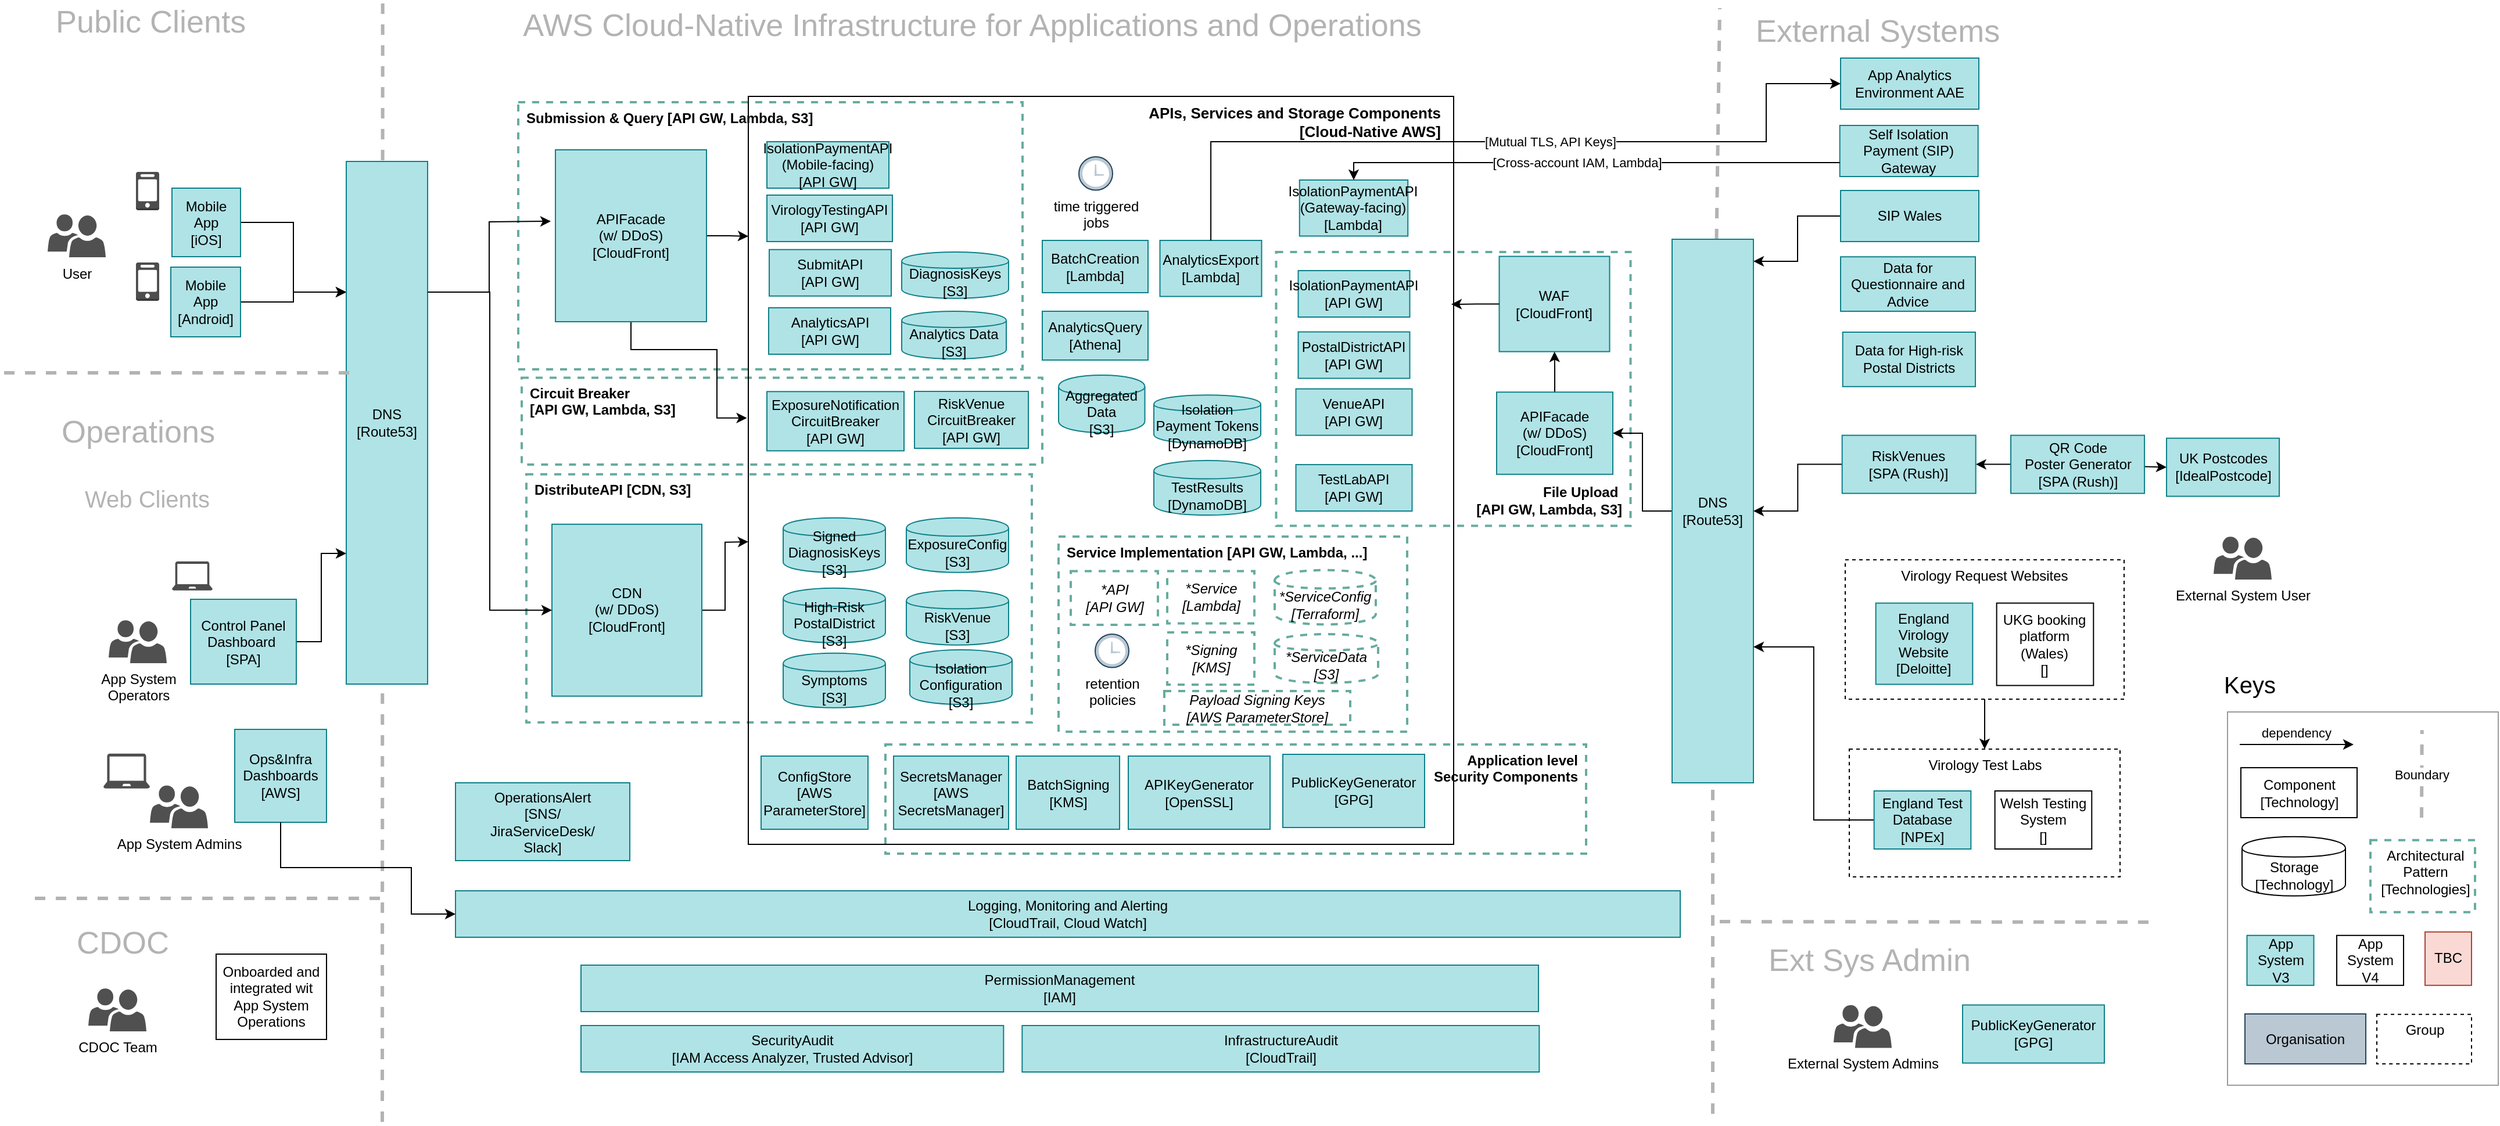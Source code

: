 <mxfile version="14.2.9" type="device"><diagram name="cloud-infra" id="ENdlkrQ4ESV_3y_0gFBF"><mxGraphModel dx="3555" dy="1948" grid="0" gridSize="10" guides="1" tooltips="1" connect="1" arrows="1" fold="1" page="0" pageScale="1" pageWidth="1654" pageHeight="1169" math="0" shadow="0"><root><mxCell id="MVo3yfntmlOVNE5W4VQp-0"/><mxCell id="MVo3yfntmlOVNE5W4VQp-1" parent="MVo3yfntmlOVNE5W4VQp-0"/><mxCell id="Kh9-0N-7bFlfN1xy298b-8" value="Service Implementation [API GW, Lambda, ...]" style="whiteSpace=wrap;html=1;fillColor=none;verticalAlign=top;dashed=1;align=left;strokeWidth=2;spacingLeft=5;fontStyle=1;strokeColor=#67AB9F;" parent="MVo3yfntmlOVNE5W4VQp-1" vertex="1"><mxGeometry x="268" y="141" width="300" height="168" as="geometry"/></mxCell><mxCell id="tMC2uhvTvj6uQLeXqsD0-34" value="File Upload&amp;nbsp;&lt;br&gt;[API GW, Lambda, S3]" style="whiteSpace=wrap;html=1;fillColor=none;verticalAlign=bottom;dashed=1;align=right;strokeWidth=2;spacingLeft=5;fontStyle=1;strokeColor=#67AB9F;spacingRight=5;spacingBottom=5;" parent="MVo3yfntmlOVNE5W4VQp-1" vertex="1"><mxGeometry x="455.25" y="-104" width="305" height="235.75" as="geometry"/></mxCell><mxCell id="tMC2uhvTvj6uQLeXqsD0-36" value="Application level&lt;br&gt;Security Components" style="whiteSpace=wrap;html=1;fillColor=none;verticalAlign=top;dashed=1;align=right;strokeWidth=2;spacingLeft=5;fontStyle=1;strokeColor=#67AB9F;spacingRight=5;" parent="MVo3yfntmlOVNE5W4VQp-1" vertex="1"><mxGeometry x="119" y="320" width="603" height="94" as="geometry"/></mxCell><mxCell id="tMC2uhvTvj6uQLeXqsD0-33" value="Circuit Breaker &lt;br&gt;[API GW, Lambda, S3]" style="whiteSpace=wrap;html=1;fillColor=none;verticalAlign=top;dashed=1;align=left;strokeWidth=2;spacingLeft=5;fontStyle=1;strokeColor=#67AB9F;" parent="MVo3yfntmlOVNE5W4VQp-1" vertex="1"><mxGeometry x="-194" y="4.31" width="448" height="74.69" as="geometry"/></mxCell><mxCell id="tMC2uhvTvj6uQLeXqsD0-32" value="Submission &amp;amp; Query [API GW, Lambda, S3]" style="whiteSpace=wrap;html=1;fillColor=none;verticalAlign=top;dashed=1;align=left;strokeWidth=2;spacingLeft=5;fontStyle=1;strokeColor=#67AB9F;" parent="MVo3yfntmlOVNE5W4VQp-1" vertex="1"><mxGeometry x="-197" y="-233" width="434" height="230" as="geometry"/></mxCell><mxCell id="hmCnU27NQRr-MFfCl9dL-1" value="DistributeAPI [CDN, S3]" style="whiteSpace=wrap;html=1;fillColor=none;verticalAlign=top;dashed=1;align=left;strokeWidth=2;spacingLeft=5;fontStyle=1;strokeColor=#67AB9F;" parent="MVo3yfntmlOVNE5W4VQp-1" vertex="1"><mxGeometry x="-190" y="87.38" width="435" height="213.62" as="geometry"/></mxCell><mxCell id="MVo3yfntmlOVNE5W4VQp-6" value="APIs, Services and Storage Components&lt;br style=&quot;font-size: 13px;&quot;&gt;[Cloud-Native AWS]" style="rounded=0;whiteSpace=wrap;html=1;verticalAlign=top;align=right;fillColor=none;spacingLeft=5;fontSize=13;fontStyle=1;spacingRight=9;" parent="MVo3yfntmlOVNE5W4VQp-1" vertex="1"><mxGeometry x="1" y="-238" width="607" height="644" as="geometry"/></mxCell><mxCell id="MVo3yfntmlOVNE5W4VQp-3" value="" style="endArrow=classic;html=1;fontSize=11;fontColor=#000000;exitX=1;exitY=0.5;exitDx=0;exitDy=0;entryX=0;entryY=0.25;entryDx=0;entryDy=0;edgeStyle=orthogonalEdgeStyle;rounded=0;" parent="MVo3yfntmlOVNE5W4VQp-1" source="MVo3yfntmlOVNE5W4VQp-75" target="MVo3yfntmlOVNE5W4VQp-11" edge="1"><mxGeometry width="50" height="50" relative="1" as="geometry"><mxPoint x="-487.09" y="-26.625" as="sourcePoint"/><mxPoint x="-346" y="-58" as="targetPoint"/></mxGeometry></mxCell><mxCell id="MVo3yfntmlOVNE5W4VQp-4" value="" style="endArrow=classic;html=1;fontSize=11;fontColor=#000000;exitX=1;exitY=0.5;exitDx=0;exitDy=0;entryX=0;entryY=0.25;entryDx=0;entryDy=0;edgeStyle=orthogonalEdgeStyle;rounded=0;" parent="MVo3yfntmlOVNE5W4VQp-1" source="MVo3yfntmlOVNE5W4VQp-7" target="MVo3yfntmlOVNE5W4VQp-11" edge="1"><mxGeometry width="50" height="50" relative="1" as="geometry"><mxPoint x="-158.34" y="307" as="sourcePoint"/><mxPoint x="-108.34" y="257" as="targetPoint"/></mxGeometry></mxCell><mxCell id="MVo3yfntmlOVNE5W4VQp-5" value="" style="endArrow=none;dashed=1;html=1;strokeWidth=3;strokeColor=#B3B3B3;" parent="MVo3yfntmlOVNE5W4VQp-1" edge="1"><mxGeometry width="50" height="50" relative="1" as="geometry"><mxPoint x="-314" y="645" as="sourcePoint"/><mxPoint x="-313.66" y="-319" as="targetPoint"/></mxGeometry></mxCell><mxCell id="MVo3yfntmlOVNE5W4VQp-7" value="&lt;span&gt;Mobile App&lt;/span&gt;&lt;br&gt;[iOS]" style="whiteSpace=wrap;html=1;aspect=fixed;fillColor=#b0e3e6;strokeColor=#0e8088;fontStyle=0" parent="MVo3yfntmlOVNE5W4VQp-1" vertex="1"><mxGeometry x="-495" y="-159" width="59" height="59" as="geometry"/></mxCell><mxCell id="MVo3yfntmlOVNE5W4VQp-8" value="" style="outlineConnect=0;dashed=0;verticalLabelPosition=bottom;verticalAlign=top;align=center;html=1;shape=mxgraph.aws3.mobile_client;fillColor=#4D4D4D;gradientColor=none;strokeColor=none;" parent="MVo3yfntmlOVNE5W4VQp-1" vertex="1"><mxGeometry x="-526" y="-173" width="20" height="33" as="geometry"/></mxCell><mxCell id="tMC2uhvTvj6uQLeXqsD0-15" style="edgeStyle=orthogonalEdgeStyle;rounded=0;orthogonalLoop=1;jettySize=auto;html=1;" parent="MVo3yfntmlOVNE5W4VQp-1" source="MVo3yfntmlOVNE5W4VQp-9" edge="1"><mxGeometry relative="1" as="geometry"><mxPoint x="1" y="145.439" as="targetPoint"/></mxGeometry></mxCell><mxCell id="MVo3yfntmlOVNE5W4VQp-9" value="&lt;span&gt;&lt;span&gt;CDN&lt;/span&gt;&lt;br&gt;&lt;/span&gt;(w/ DDoS)&lt;br&gt;&lt;span&gt;[CloudFront]&lt;br&gt;&lt;/span&gt;" style="whiteSpace=wrap;html=1;fontColor=#000000;strokeColor=#0e8088;fontStyle=0;fillColor=#b0e3e6;" parent="MVo3yfntmlOVNE5W4VQp-1" vertex="1"><mxGeometry x="-168" y="130.38" width="129" height="148" as="geometry"/></mxCell><mxCell id="MVo3yfntmlOVNE5W4VQp-11" value="&lt;span&gt;&lt;span&gt;DNS&lt;/span&gt;&lt;/span&gt;&lt;br&gt;&lt;span&gt;[Route53]&lt;/span&gt;" style="whiteSpace=wrap;html=1;fontColor=#000000;strokeColor=#0e8088;fontStyle=0;fillColor=#b0e3e6;" parent="MVo3yfntmlOVNE5W4VQp-1" vertex="1"><mxGeometry x="-345" y="-182" width="70" height="450" as="geometry"/></mxCell><mxCell id="MVo3yfntmlOVNE5W4VQp-15" value="&lt;span&gt;SecretsManager&lt;/span&gt;&lt;br&gt;[AWS SecretsManager]" style="whiteSpace=wrap;html=1;fontColor=#000000;strokeColor=#0e8088;fontStyle=0;fillColor=#b0e3e6;" parent="MVo3yfntmlOVNE5W4VQp-1" vertex="1"><mxGeometry x="126" y="330" width="99" height="63" as="geometry"/></mxCell><mxCell id="MVo3yfntmlOVNE5W4VQp-16" value="&lt;span&gt;OperationsAlert&lt;/span&gt;&lt;br&gt;[SNS/&lt;br&gt;JiraServiceDesk/&lt;br&gt;Slack]" style="whiteSpace=wrap;html=1;strokeColor=#0e8088;fontColor=#000000;fontStyle=0;fillColor=#b0e3e6;" parent="MVo3yfntmlOVNE5W4VQp-1" vertex="1"><mxGeometry x="-251" y="353" width="150" height="67" as="geometry"/></mxCell><mxCell id="MVo3yfntmlOVNE5W4VQp-18" value="&lt;span&gt;PermissionManagement&lt;/span&gt;&lt;br&gt;[IAM]" style="whiteSpace=wrap;html=1;fillColor=#b0e3e6;strokeColor=#0e8088;fontStyle=0" parent="MVo3yfntmlOVNE5W4VQp-1" vertex="1"><mxGeometry x="-143" y="510" width="824" height="40" as="geometry"/></mxCell><mxCell id="MVo3yfntmlOVNE5W4VQp-19" value="&lt;span&gt;Logging, Monitoring and Alerting&lt;/span&gt; &lt;br&gt;[CloudTrail, Cloud Watch]" style="whiteSpace=wrap;html=1;strokeColor=#0e8088;fillColor=#b0e3e6;fontStyle=0" parent="MVo3yfntmlOVNE5W4VQp-1" vertex="1"><mxGeometry x="-251" y="446" width="1054" height="40" as="geometry"/></mxCell><mxCell id="MVo3yfntmlOVNE5W4VQp-20" value="&lt;span&gt;SecurityAudit&lt;/span&gt;&lt;br&gt;[IAM Access Analyzer, Trusted Advisor]" style="whiteSpace=wrap;html=1;strokeColor=#0e8088;fontStyle=0;fillColor=#b0e3e6;" parent="MVo3yfntmlOVNE5W4VQp-1" vertex="1"><mxGeometry x="-143" y="562" width="363.67" height="40" as="geometry"/></mxCell><mxCell id="MVo3yfntmlOVNE5W4VQp-21" value="&lt;span&gt;InfrastructureAudit&lt;/span&gt;&lt;br&gt;[CloudTrail]" style="whiteSpace=wrap;html=1;strokeColor=#0e8088;fillColor=#b0e3e6;fontStyle=0" parent="MVo3yfntmlOVNE5W4VQp-1" vertex="1"><mxGeometry x="236.67" y="562" width="445" height="40" as="geometry"/></mxCell><mxCell id="MVo3yfntmlOVNE5W4VQp-24" value="" style="endArrow=classic;html=1;fontSize=11;fontColor=#000000;exitX=1;exitY=0.25;exitDx=0;exitDy=0;entryX=0;entryY=0.25;entryDx=0;entryDy=0;rounded=0;edgeStyle=orthogonalEdgeStyle;" parent="MVo3yfntmlOVNE5W4VQp-1" source="MVo3yfntmlOVNE5W4VQp-11" edge="1"><mxGeometry width="50" height="50" relative="1" as="geometry"><mxPoint x="-378.84" y="-73" as="sourcePoint"/><mxPoint x="-169" y="-130.5" as="targetPoint"/></mxGeometry></mxCell><mxCell id="MVo3yfntmlOVNE5W4VQp-25" value="" style="endArrow=classic;html=1;fontSize=11;fontColor=#000000;exitX=1;exitY=0.25;exitDx=0;exitDy=0;entryX=0;entryY=0.5;entryDx=0;entryDy=0;rounded=0;edgeStyle=orthogonalEdgeStyle;" parent="MVo3yfntmlOVNE5W4VQp-1" source="MVo3yfntmlOVNE5W4VQp-11" target="MVo3yfntmlOVNE5W4VQp-9" edge="1"><mxGeometry width="50" height="50" relative="1" as="geometry"><mxPoint x="-247.34" y="-126.5" as="sourcePoint"/><mxPoint x="-212.34" y="-25" as="targetPoint"/></mxGeometry></mxCell><mxCell id="MVo3yfntmlOVNE5W4VQp-44" value="Web Clients" style="text;html=1;strokeColor=none;fillColor=none;align=left;verticalAlign=middle;whiteSpace=wrap;rounded=0;fontSize=20;fontColor=#B3B3B3;" parent="MVo3yfntmlOVNE5W4VQp-1" vertex="1"><mxGeometry x="-572" y="98.13" width="180" height="20" as="geometry"/></mxCell><mxCell id="MVo3yfntmlOVNE5W4VQp-55" value="" style="endArrow=none;dashed=1;html=1;strokeWidth=3;strokeColor=#B3B3B3;" parent="MVo3yfntmlOVNE5W4VQp-1" source="BgJXhwI06i4OPGI81IDf-9" edge="1"><mxGeometry width="50" height="50" relative="1" as="geometry"><mxPoint x="825" y="210" as="sourcePoint"/><mxPoint x="837" y="-314" as="targetPoint"/></mxGeometry></mxCell><mxCell id="MVo3yfntmlOVNE5W4VQp-75" value="&lt;span&gt;Mobile App&lt;/span&gt;&lt;br&gt;[Android]" style="whiteSpace=wrap;html=1;aspect=fixed;fillColor=#b0e3e6;strokeColor=#0e8088;fontStyle=0" parent="MVo3yfntmlOVNE5W4VQp-1" vertex="1"><mxGeometry x="-496" y="-91" width="60" height="60" as="geometry"/></mxCell><mxCell id="MVo3yfntmlOVNE5W4VQp-77" value="AWS Cloud-Native Infrastructure for Applications and Operations&amp;nbsp;" style="text;html=1;strokeColor=none;fillColor=none;align=center;verticalAlign=middle;whiteSpace=wrap;rounded=0;fontSize=27;fontColor=#B3B3B3;" parent="MVo3yfntmlOVNE5W4VQp-1" vertex="1"><mxGeometry x="-244" y="-309" width="883" height="20" as="geometry"/></mxCell><mxCell id="MVo3yfntmlOVNE5W4VQp-78" value="External Systems" style="text;html=1;strokeColor=none;fillColor=none;align=left;verticalAlign=middle;whiteSpace=wrap;rounded=0;fontSize=27;fontColor=#B3B3B3;" parent="MVo3yfntmlOVNE5W4VQp-1" vertex="1"><mxGeometry x="866" y="-304" width="350" height="20" as="geometry"/></mxCell><mxCell id="kikoet3qnLkE-YZudz2Q-0" style="edgeStyle=orthogonalEdgeStyle;rounded=0;orthogonalLoop=1;jettySize=auto;html=1;entryX=0;entryY=0.75;entryDx=0;entryDy=0;" parent="MVo3yfntmlOVNE5W4VQp-1" source="MVo3yfntmlOVNE5W4VQp-79" target="MVo3yfntmlOVNE5W4VQp-11" edge="1"><mxGeometry relative="1" as="geometry"/></mxCell><mxCell id="MVo3yfntmlOVNE5W4VQp-79" value="Control Panel Dashboard&amp;nbsp;&lt;br&gt;[SPA]" style="whiteSpace=wrap;html=1;fontColor=#000000;strokeColor=#0e8088;fillColor=#b0e3e6;fontStyle=0" parent="MVo3yfntmlOVNE5W4VQp-1" vertex="1"><mxGeometry x="-479" y="195" width="91" height="73" as="geometry"/></mxCell><mxCell id="tMC2uhvTvj6uQLeXqsD0-7" style="edgeStyle=orthogonalEdgeStyle;rounded=0;orthogonalLoop=1;jettySize=auto;html=1;entryX=1;entryY=0.5;entryDx=0;entryDy=0;" parent="MVo3yfntmlOVNE5W4VQp-1" source="BgJXhwI06i4OPGI81IDf-9" target="Z00eDHKt7jFzdqVRIVsM-0" edge="1"><mxGeometry relative="1" as="geometry"/></mxCell><mxCell id="BgJXhwI06i4OPGI81IDf-9" value="&lt;span&gt;DNS&lt;/span&gt;&lt;br&gt;[Route53]" style="whiteSpace=wrap;html=1;fontColor=#000000;strokeColor=#0e8088;fontStyle=0;fillColor=#b0e3e6;" parent="MVo3yfntmlOVNE5W4VQp-1" vertex="1"><mxGeometry x="796" y="-115" width="70" height="468" as="geometry"/></mxCell><mxCell id="BgJXhwI06i4OPGI81IDf-10" value="" style="endArrow=none;dashed=1;html=1;strokeWidth=3;strokeColor=#B3B3B3;" parent="MVo3yfntmlOVNE5W4VQp-1" target="BgJXhwI06i4OPGI81IDf-9" edge="1"><mxGeometry width="50" height="50" relative="1" as="geometry"><mxPoint x="831" y="638" as="sourcePoint"/><mxPoint x="825" y="-246.88" as="targetPoint"/></mxGeometry></mxCell><mxCell id="zo6Md4-j8iSAbyj3G2PH-3" value="DiagnosisKeys&lt;br&gt;[S3]" style="shape=cylinder;whiteSpace=wrap;html=1;boundedLbl=1;backgroundOutline=1;strokeColor=#0e8088;fillColor=#b0e3e6;" parent="MVo3yfntmlOVNE5W4VQp-1" vertex="1"><mxGeometry x="133" y="-104" width="92" height="39.88" as="geometry"/></mxCell><mxCell id="zo6Md4-j8iSAbyj3G2PH-5" value="Signed&lt;br&gt;DiagnosisKeys&lt;br&gt;[S3]" style="shape=cylinder;whiteSpace=wrap;html=1;boundedLbl=1;backgroundOutline=1;strokeColor=#0e8088;fillColor=#b0e3e6;" parent="MVo3yfntmlOVNE5W4VQp-1" vertex="1"><mxGeometry x="31" y="124.88" width="88" height="47" as="geometry"/></mxCell><mxCell id="EUmktEVQddVm6W4oNG56-5" value="&lt;span&gt;BatchCreation&lt;/span&gt;&lt;br&gt;[Lambda]" style="whiteSpace=wrap;html=1;fillColor=#b0e3e6;strokeColor=#0e8088;fontStyle=0" parent="MVo3yfntmlOVNE5W4VQp-1" vertex="1"><mxGeometry x="254" y="-114" width="91" height="45" as="geometry"/></mxCell><mxCell id="hnLhc47LqwuUl5LtveDi-0" value="" style="rounded=0;whiteSpace=wrap;html=1;strokeColor=#999999;align=left;fillColor=none;strokeWidth=1;" parent="MVo3yfntmlOVNE5W4VQp-1" vertex="1"><mxGeometry x="1274" y="292" width="233" height="321.4" as="geometry"/></mxCell><mxCell id="hnLhc47LqwuUl5LtveDi-1" value="" style="endArrow=classic;html=1;fontSize=20;fontColor=#B3B3B3;" parent="MVo3yfntmlOVNE5W4VQp-1" edge="1"><mxGeometry width="50" height="50" relative="1" as="geometry"><mxPoint x="1284.5" y="320" as="sourcePoint"/><mxPoint x="1382.5" y="320" as="targetPoint"/></mxGeometry></mxCell><mxCell id="hnLhc47LqwuUl5LtveDi-2" value="dependency" style="edgeLabel;html=1;align=center;verticalAlign=middle;resizable=0;points=[];" parent="hnLhc47LqwuUl5LtveDi-1" vertex="1" connectable="0"><mxGeometry x="-0.807" y="3" relative="1" as="geometry"><mxPoint x="39" y="-7" as="offset"/></mxGeometry></mxCell><mxCell id="hnLhc47LqwuUl5LtveDi-3" value="Keys" style="text;html=1;strokeColor=none;fillColor=none;align=left;verticalAlign=middle;whiteSpace=wrap;rounded=0;fontSize=20;fontColor=#000000;" parent="MVo3yfntmlOVNE5W4VQp-1" vertex="1"><mxGeometry x="1269" y="258" width="190" height="20" as="geometry"/></mxCell><mxCell id="hnLhc47LqwuUl5LtveDi-4" value="Component&lt;br&gt;[Technology]" style="whiteSpace=wrap;html=1;" parent="MVo3yfntmlOVNE5W4VQp-1" vertex="1"><mxGeometry x="1285.5" y="340" width="100" height="43" as="geometry"/></mxCell><mxCell id="hnLhc47LqwuUl5LtveDi-5" value="Organisation" style="whiteSpace=wrap;html=1;rounded=0;strokeColor=#23445d;fillColor=#bac8d3;" parent="MVo3yfntmlOVNE5W4VQp-1" vertex="1"><mxGeometry x="1289" y="552.0" width="104" height="43" as="geometry"/></mxCell><mxCell id="hnLhc47LqwuUl5LtveDi-8" value="App System&lt;br&gt;V3" style="whiteSpace=wrap;html=1;fillColor=#b0e3e6;strokeColor=#0e8088;" parent="MVo3yfntmlOVNE5W4VQp-1" vertex="1"><mxGeometry x="1290.75" y="484.4" width="57.5" height="43" as="geometry"/></mxCell><mxCell id="hnLhc47LqwuUl5LtveDi-10" value="Storage&lt;br&gt;[Technology]" style="shape=cylinder;whiteSpace=wrap;html=1;boundedLbl=1;backgroundOutline=1;strokeColor=#000000;fillColor=#ffffff;" parent="MVo3yfntmlOVNE5W4VQp-1" vertex="1"><mxGeometry x="1286.5" y="399.4" width="89" height="51" as="geometry"/></mxCell><mxCell id="hmCnU27NQRr-MFfCl9dL-0" value="AnalyticsAPI&lt;br&gt;[API GW]" style="whiteSpace=wrap;html=1;fontColor=#000000;strokeColor=#0e8088;fillColor=#b0e3e6;" parent="MVo3yfntmlOVNE5W4VQp-1" vertex="1"><mxGeometry x="18.5" y="-56" width="105" height="40" as="geometry"/></mxCell><mxCell id="hmCnU27NQRr-MFfCl9dL-2" value="RiskVenue&lt;br&gt;CircuitBreaker&lt;br&gt;[API GW]" style="whiteSpace=wrap;html=1;strokeColor=#0e8088;fillColor=#b0e3e6;" parent="MVo3yfntmlOVNE5W4VQp-1" vertex="1"><mxGeometry x="144" y="16.0" width="98" height="49" as="geometry"/></mxCell><mxCell id="hmCnU27NQRr-MFfCl9dL-3" value="SubmitAPI&lt;br&gt;[API GW]" style="whiteSpace=wrap;html=1;fontColor=#000000;strokeColor=#0e8088;fillColor=#b0e3e6;" parent="MVo3yfntmlOVNE5W4VQp-1" vertex="1"><mxGeometry x="19" y="-106.12" width="105" height="40" as="geometry"/></mxCell><mxCell id="hmCnU27NQRr-MFfCl9dL-4" value="VirologyTestingAPI&lt;br&gt;[API GW]" style="whiteSpace=wrap;html=1;strokeColor=#0e8088;fillColor=#b0e3e6;" parent="MVo3yfntmlOVNE5W4VQp-1" vertex="1"><mxGeometry x="17" y="-153" width="108" height="40" as="geometry"/></mxCell><mxCell id="hmCnU27NQRr-MFfCl9dL-6" value="TestLabAPI&lt;br&gt;[API GW]" style="whiteSpace=wrap;html=1;strokeColor=#0e8088;fillColor=#b0e3e6;" parent="MVo3yfntmlOVNE5W4VQp-1" vertex="1"><mxGeometry x="472.25" y="79.03" width="100" height="40" as="geometry"/></mxCell><mxCell id="hmCnU27NQRr-MFfCl9dL-7" value="PostalDistrictAPI&lt;br&gt;[API GW]" style="whiteSpace=wrap;html=1;strokeColor=#0e8088;fillColor=#b0e3e6;" parent="MVo3yfntmlOVNE5W4VQp-1" vertex="1"><mxGeometry x="474.25" y="-35.25" width="96" height="40" as="geometry"/></mxCell><mxCell id="hmCnU27NQRr-MFfCl9dL-9" value="VenueAPI&lt;br&gt;[API GW]" style="whiteSpace=wrap;html=1;strokeColor=#0e8088;fillColor=#b0e3e6;" parent="MVo3yfntmlOVNE5W4VQp-1" vertex="1"><mxGeometry x="472.25" y="13.82" width="100" height="40" as="geometry"/></mxCell><mxCell id="rsw8MhWaKnIKUzOS8xKP-0" value="&lt;span&gt;Virology Test Labs&lt;br&gt;&lt;/span&gt;" style="whiteSpace=wrap;html=1;strokeColor=#000000;fontColor=#000000;fontStyle=0;dashed=1;verticalAlign=top;" parent="MVo3yfntmlOVNE5W4VQp-1" vertex="1"><mxGeometry x="948.5" y="324" width="233" height="110" as="geometry"/></mxCell><mxCell id="rsw8MhWaKnIKUzOS8xKP-1" value="Data for High-risk &lt;br&gt;Postal Districts" style="whiteSpace=wrap;html=1;strokeColor=#0e8088;fontStyle=0;fillColor=#b0e3e6;" parent="MVo3yfntmlOVNE5W4VQp-1" vertex="1"><mxGeometry x="942.84" y="-35" width="114.18" height="46.88" as="geometry"/></mxCell><mxCell id="rsw8MhWaKnIKUzOS8xKP-3" style="edgeStyle=none;rounded=0;orthogonalLoop=1;jettySize=auto;html=1;exitX=0.5;exitY=1;exitDx=0;exitDy=0;entryX=0.5;entryY=0;entryDx=0;entryDy=0;" parent="MVo3yfntmlOVNE5W4VQp-1" source="rsw8MhWaKnIKUzOS8xKP-4" target="rsw8MhWaKnIKUzOS8xKP-0" edge="1"><mxGeometry relative="1" as="geometry"/></mxCell><mxCell id="rsw8MhWaKnIKUzOS8xKP-4" value="&lt;span&gt;Virology Request Websites&lt;br&gt;&lt;/span&gt;" style="whiteSpace=wrap;html=1;strokeColor=#000000;fontColor=#000000;fontStyle=0;dashed=1;verticalAlign=top;" parent="MVo3yfntmlOVNE5W4VQp-1" vertex="1"><mxGeometry x="945" y="161" width="240" height="120" as="geometry"/></mxCell><mxCell id="rsw8MhWaKnIKUzOS8xKP-5" style="rounded=0;orthogonalLoop=1;jettySize=auto;html=1;entryX=0;entryY=0.5;entryDx=0;entryDy=0;" parent="MVo3yfntmlOVNE5W4VQp-1" source="rsw8MhWaKnIKUzOS8xKP-9" target="rsw8MhWaKnIKUzOS8xKP-10" edge="1"><mxGeometry relative="1" as="geometry"/></mxCell><mxCell id="rsw8MhWaKnIKUzOS8xKP-7" style="edgeStyle=none;rounded=0;orthogonalLoop=1;jettySize=auto;html=1;entryX=1;entryY=0.5;entryDx=0;entryDy=0;" parent="MVo3yfntmlOVNE5W4VQp-1" source="rsw8MhWaKnIKUzOS8xKP-9" target="rsw8MhWaKnIKUzOS8xKP-11" edge="1"><mxGeometry relative="1" as="geometry"><mxPoint x="985.52" y="120.19" as="targetPoint"/></mxGeometry></mxCell><mxCell id="rsw8MhWaKnIKUzOS8xKP-9" value="&lt;span&gt;QR Code &lt;br&gt;Poster Generator&lt;br&gt;[SPA (Rush)]&lt;br&gt;&lt;/span&gt;" style="whiteSpace=wrap;html=1;strokeColor=#0e8088;fontStyle=0;fillColor=#b0e3e6;" parent="MVo3yfntmlOVNE5W4VQp-1" vertex="1"><mxGeometry x="1087.52" y="53.81" width="115" height="50" as="geometry"/></mxCell><mxCell id="rsw8MhWaKnIKUzOS8xKP-10" value="UK Postcodes&lt;br&gt;[IdealPostcode]" style="whiteSpace=wrap;html=1;strokeColor=#0e8088;fontStyle=0;fillColor=#b0e3e6;" parent="MVo3yfntmlOVNE5W4VQp-1" vertex="1"><mxGeometry x="1221.52" y="56.31" width="97" height="50" as="geometry"/></mxCell><mxCell id="tMC2uhvTvj6uQLeXqsD0-8" style="edgeStyle=orthogonalEdgeStyle;rounded=0;orthogonalLoop=1;jettySize=auto;html=1;" parent="MVo3yfntmlOVNE5W4VQp-1" source="rsw8MhWaKnIKUzOS8xKP-11" target="BgJXhwI06i4OPGI81IDf-9" edge="1"><mxGeometry relative="1" as="geometry"/></mxCell><mxCell id="rsw8MhWaKnIKUzOS8xKP-11" value="&lt;span&gt;RiskVenues&lt;br&gt;[SPA (Rush)]&lt;br&gt;&lt;/span&gt;" style="whiteSpace=wrap;html=1;fontStyle=0;fillColor=#b0e3e6;strokeColor=#0e8088;" parent="MVo3yfntmlOVNE5W4VQp-1" vertex="1"><mxGeometry x="942.34" y="53.81" width="115" height="50" as="geometry"/></mxCell><mxCell id="rsw8MhWaKnIKUzOS8xKP-12" value="App Analytics Environment AAE" style="whiteSpace=wrap;html=1;strokeColor=#0e8088;fontStyle=0;fillColor=#b0e3e6;" parent="MVo3yfntmlOVNE5W4VQp-1" vertex="1"><mxGeometry x="941" y="-271" width="119" height="44" as="geometry"/></mxCell><mxCell id="rsw8MhWaKnIKUzOS8xKP-13" value="Data for Questionnaire and Advice" style="whiteSpace=wrap;html=1;strokeColor=#0e8088;fontStyle=0;fillColor=#b0e3e6;" parent="MVo3yfntmlOVNE5W4VQp-1" vertex="1"><mxGeometry x="941" y="-99.88" width="116.02" height="46.88" as="geometry"/></mxCell><mxCell id="tMC2uhvTvj6uQLeXqsD0-9" style="edgeStyle=orthogonalEdgeStyle;rounded=0;orthogonalLoop=1;jettySize=auto;html=1;entryX=1;entryY=0.75;entryDx=0;entryDy=0;" parent="MVo3yfntmlOVNE5W4VQp-1" source="rsw8MhWaKnIKUzOS8xKP-14" target="BgJXhwI06i4OPGI81IDf-9" edge="1"><mxGeometry relative="1" as="geometry"/></mxCell><mxCell id="rsw8MhWaKnIKUzOS8xKP-14" value="England Test Database&lt;br&gt;[NPEx]" style="whiteSpace=wrap;html=1;strokeColor=#0e8088;fontStyle=0;fillColor=#b0e3e6;" parent="MVo3yfntmlOVNE5W4VQp-1" vertex="1"><mxGeometry x="969.83" y="360" width="83.34" height="50" as="geometry"/></mxCell><mxCell id="rsw8MhWaKnIKUzOS8xKP-15" value="Welsh Testing System&lt;br&gt;[]" style="whiteSpace=wrap;html=1;strokeColor=#000000;fontColor=#000000;fontStyle=0" parent="MVo3yfntmlOVNE5W4VQp-1" vertex="1"><mxGeometry x="1073.82" y="360" width="83.34" height="50" as="geometry"/></mxCell><mxCell id="rsw8MhWaKnIKUzOS8xKP-16" value="England Virology Website&lt;br&gt;[Deloitte]" style="whiteSpace=wrap;html=1;strokeColor=#0e8088;fontStyle=0;fillColor=#b0e3e6;" parent="MVo3yfntmlOVNE5W4VQp-1" vertex="1"><mxGeometry x="971.33" y="198.28" width="83.34" height="69.94" as="geometry"/></mxCell><mxCell id="rsw8MhWaKnIKUzOS8xKP-17" value="UKG booking platform (Wales)&lt;br&gt;[]" style="whiteSpace=wrap;html=1;strokeColor=#000000;fontColor=#000000;fontStyle=0" parent="MVo3yfntmlOVNE5W4VQp-1" vertex="1"><mxGeometry x="1075.32" y="198.28" width="83.34" height="70.94" as="geometry"/></mxCell><mxCell id="rsw8MhWaKnIKUzOS8xKP-19" value="External System Admins" style="pointerEvents=1;shadow=0;dashed=0;html=1;strokeColor=none;labelPosition=center;verticalLabelPosition=bottom;verticalAlign=top;align=center;fillColor=#505050;shape=mxgraph.mscae.intune.user_group" parent="MVo3yfntmlOVNE5W4VQp-1" vertex="1"><mxGeometry x="935" y="544.3" width="50" height="37" as="geometry"/></mxCell><mxCell id="rsw8MhWaKnIKUzOS8xKP-23" value="App System Admins" style="pointerEvents=1;shadow=0;dashed=0;html=1;strokeColor=none;labelPosition=center;verticalLabelPosition=bottom;verticalAlign=top;align=center;fillColor=#505050;shape=mxgraph.mscae.intune.user_group" parent="MVo3yfntmlOVNE5W4VQp-1" vertex="1"><mxGeometry x="-514" y="355.18" width="50" height="37" as="geometry"/></mxCell><mxCell id="rsw8MhWaKnIKUzOS8xKP-24" value="" style="endArrow=none;dashed=1;html=1;strokeWidth=3;strokeColor=#B3B3B3;" parent="MVo3yfntmlOVNE5W4VQp-1" edge="1"><mxGeometry width="50" height="50" relative="1" as="geometry"><mxPoint x="-342.5" y="1.776e-15" as="sourcePoint"/><mxPoint x="-641.5" y="1.776e-15" as="targetPoint"/></mxGeometry></mxCell><mxCell id="rsw8MhWaKnIKUzOS8xKP-25" value="Public Clients" style="text;html=1;strokeColor=none;fillColor=none;align=left;verticalAlign=middle;whiteSpace=wrap;rounded=0;fontSize=27;fontColor=#B3B3B3;" parent="MVo3yfntmlOVNE5W4VQp-1" vertex="1"><mxGeometry x="-597" y="-312" width="180" height="20" as="geometry"/></mxCell><mxCell id="rsw8MhWaKnIKUzOS8xKP-26" value="Operations" style="text;html=1;strokeColor=none;fillColor=none;align=left;verticalAlign=middle;whiteSpace=wrap;rounded=0;fontSize=27;fontColor=#B3B3B3;" parent="MVo3yfntmlOVNE5W4VQp-1" vertex="1"><mxGeometry x="-592" y="41" width="180" height="20" as="geometry"/></mxCell><mxCell id="rsw8MhWaKnIKUzOS8xKP-27" value="" style="pointerEvents=1;dashed=0;html=1;strokeColor=none;fillColor=#4D4D4D;labelPosition=center;verticalLabelPosition=bottom;verticalAlign=top;outlineConnect=0;align=center;shape=mxgraph.office.devices.laptop;fontColor=#000000;gradientColor=none;" parent="MVo3yfntmlOVNE5W4VQp-1" vertex="1"><mxGeometry x="-554" y="327.82" width="40" height="30" as="geometry"/></mxCell><mxCell id="rsw8MhWaKnIKUzOS8xKP-28" value="&lt;span&gt;Ops&amp;amp;Infra&lt;br&gt;Dashboards&lt;br&gt;[AWS]&lt;/span&gt;" style="whiteSpace=wrap;html=1;fontColor=#000000;strokeColor=#0e8088;fillColor=#b0e3e6;fontStyle=0" parent="MVo3yfntmlOVNE5W4VQp-1" vertex="1"><mxGeometry x="-441" y="307" width="79" height="80" as="geometry"/></mxCell><mxCell id="rsw8MhWaKnIKUzOS8xKP-29" value="App System &lt;br&gt;Operators" style="pointerEvents=1;shadow=0;dashed=0;html=1;strokeColor=none;labelPosition=center;verticalLabelPosition=bottom;verticalAlign=top;align=center;fillColor=#505050;shape=mxgraph.mscae.intune.user_group" parent="MVo3yfntmlOVNE5W4VQp-1" vertex="1"><mxGeometry x="-549.5" y="213" width="50" height="37" as="geometry"/></mxCell><mxCell id="rsw8MhWaKnIKUzOS8xKP-31" value="" style="outlineConnect=0;dashed=0;verticalLabelPosition=bottom;verticalAlign=top;align=center;html=1;shape=mxgraph.aws3.mobile_client;fillColor=#4D4D4D;gradientColor=none;strokeColor=none;" parent="MVo3yfntmlOVNE5W4VQp-1" vertex="1"><mxGeometry x="-526" y="-95" width="20" height="33" as="geometry"/></mxCell><mxCell id="tMC2uhvTvj6uQLeXqsD0-0" value="&lt;span&gt;BatchSigning&lt;/span&gt;&lt;br&gt;[KMS]" style="whiteSpace=wrap;html=1;fontColor=#000000;strokeColor=#0e8088;fontStyle=0;fillColor=#b0e3e6;" parent="MVo3yfntmlOVNE5W4VQp-1" vertex="1"><mxGeometry x="231.5" y="330" width="89" height="63" as="geometry"/></mxCell><mxCell id="tMC2uhvTvj6uQLeXqsD0-1" value="&lt;span&gt;APIKeyGenerator&lt;/span&gt;&lt;br&gt;[OpenSSL]" style="whiteSpace=wrap;html=1;fontColor=#000000;strokeColor=#0e8088;fontStyle=0;fillColor=#b0e3e6;" parent="MVo3yfntmlOVNE5W4VQp-1" vertex="1"><mxGeometry x="328" y="330" width="122" height="63" as="geometry"/></mxCell><mxCell id="tMC2uhvTvj6uQLeXqsD0-2" value="&lt;span&gt;PublicKeyGenerator&lt;/span&gt;&lt;br&gt;[GPG]" style="whiteSpace=wrap;html=1;fontColor=#000000;strokeColor=#0e8088;fontStyle=0;fillColor=#b0e3e6;" parent="MVo3yfntmlOVNE5W4VQp-1" vertex="1"><mxGeometry x="461" y="328.5" width="122" height="63" as="geometry"/></mxCell><mxCell id="tMC2uhvTvj6uQLeXqsD0-3" value="&lt;span&gt;PublicKeyGenerator&lt;/span&gt;&lt;br&gt;[GPG]" style="whiteSpace=wrap;html=1;fontColor=#000000;strokeColor=#0e8088;fontStyle=0;fillColor=#b0e3e6;" parent="MVo3yfntmlOVNE5W4VQp-1" vertex="1"><mxGeometry x="1046" y="544.3" width="122" height="50" as="geometry"/></mxCell><mxCell id="tMC2uhvTvj6uQLeXqsD0-5" value="&lt;span&gt;WAF&lt;br&gt;&lt;/span&gt;[CloudFront]" style="whiteSpace=wrap;html=1;fillColor=#b0e3e6;strokeColor=#0e8088;fontStyle=0" parent="MVo3yfntmlOVNE5W4VQp-1" vertex="1"><mxGeometry x="647.25" y="-100.25" width="95" height="82" as="geometry"/></mxCell><mxCell id="tMC2uhvTvj6uQLeXqsD0-6" value="" style="endArrow=classic;html=1;fontSize=11;fontColor=#000000;exitX=0;exitY=0.5;exitDx=0;exitDy=0;edgeStyle=orthogonalEdgeStyle;rounded=0;" parent="MVo3yfntmlOVNE5W4VQp-1" source="tMC2uhvTvj6uQLeXqsD0-5" edge="1"><mxGeometry width="50" height="50" relative="1" as="geometry"><mxPoint x="652.25" y="-141.75" as="sourcePoint"/><mxPoint x="606" y="-59" as="targetPoint"/></mxGeometry></mxCell><mxCell id="tMC2uhvTvj6uQLeXqsD0-10" value="ExposureConfig&lt;br&gt;[S3]" style="shape=cylinder;whiteSpace=wrap;html=1;boundedLbl=1;backgroundOutline=1;strokeColor=#0e8088;fillColor=#b0e3e6;" parent="MVo3yfntmlOVNE5W4VQp-1" vertex="1"><mxGeometry x="137" y="124.88" width="88" height="47" as="geometry"/></mxCell><mxCell id="tMC2uhvTvj6uQLeXqsD0-11" value="RiskVenue&lt;br&gt;[S3]" style="shape=cylinder;whiteSpace=wrap;html=1;boundedLbl=1;backgroundOutline=1;strokeColor=#0e8088;fillColor=#b0e3e6;" parent="MVo3yfntmlOVNE5W4VQp-1" vertex="1"><mxGeometry x="137" y="187.38" width="88" height="47" as="geometry"/></mxCell><mxCell id="tMC2uhvTvj6uQLeXqsD0-12" value="Isolation&lt;br&gt;Configuration&lt;br&gt;[S3]" style="shape=cylinder;whiteSpace=wrap;html=1;boundedLbl=1;backgroundOutline=1;strokeColor=#0e8088;fillColor=#b0e3e6;" parent="MVo3yfntmlOVNE5W4VQp-1" vertex="1"><mxGeometry x="140" y="238.51" width="88" height="47" as="geometry"/></mxCell><mxCell id="tMC2uhvTvj6uQLeXqsD0-13" value="High-Risk PostalDistrict&lt;br&gt;[S3]" style="shape=cylinder;whiteSpace=wrap;html=1;boundedLbl=1;backgroundOutline=1;strokeColor=#0e8088;fillColor=#b0e3e6;" parent="MVo3yfntmlOVNE5W4VQp-1" vertex="1"><mxGeometry x="31" y="185.38" width="88" height="47" as="geometry"/></mxCell><mxCell id="tMC2uhvTvj6uQLeXqsD0-14" value="Symptoms&lt;br&gt;[S3]" style="shape=cylinder;whiteSpace=wrap;html=1;boundedLbl=1;backgroundOutline=1;strokeColor=#0e8088;fillColor=#b0e3e6;" parent="MVo3yfntmlOVNE5W4VQp-1" vertex="1"><mxGeometry x="31" y="241.38" width="88" height="47" as="geometry"/></mxCell><mxCell id="tMC2uhvTvj6uQLeXqsD0-17" value="ExposureNotification&lt;br&gt;CircuitBreaker&lt;br&gt;[API GW]" style="whiteSpace=wrap;html=1;strokeColor=#0e8088;fillColor=#b0e3e6;" parent="MVo3yfntmlOVNE5W4VQp-1" vertex="1"><mxGeometry x="17" y="16.16" width="118" height="51" as="geometry"/></mxCell><mxCell id="tMC2uhvTvj6uQLeXqsD0-18" value="Analytics Data&lt;br&gt;[S3]" style="shape=cylinder;whiteSpace=wrap;html=1;boundedLbl=1;backgroundOutline=1;strokeColor=#0e8088;fillColor=#b0e3e6;" parent="MVo3yfntmlOVNE5W4VQp-1" vertex="1"><mxGeometry x="133" y="-53" width="90" height="41" as="geometry"/></mxCell><mxCell id="tMC2uhvTvj6uQLeXqsD0-21" value="TestResults&lt;br&gt;[DynamoDB]" style="shape=cylinder;whiteSpace=wrap;html=1;boundedLbl=1;backgroundOutline=1;strokeColor=#0e8088;fillColor=#b0e3e6;" parent="MVo3yfntmlOVNE5W4VQp-1" vertex="1"><mxGeometry x="350" y="75.5" width="92" height="47.06" as="geometry"/></mxCell><mxCell id="tMC2uhvTvj6uQLeXqsD0-22" value="*ServiceConfig&lt;br&gt;[Terraform]" style="shape=cylinder;whiteSpace=wrap;html=1;boundedLbl=1;backgroundOutline=1;fontStyle=2;dashed=1;strokeColor=#67AB9F;strokeWidth=2;" parent="MVo3yfntmlOVNE5W4VQp-1" vertex="1"><mxGeometry x="454" y="169.88" width="87" height="46.75" as="geometry"/></mxCell><mxCell id="tMC2uhvTvj6uQLeXqsD0-23" value="&lt;span&gt;AnalyticsQuery&lt;/span&gt;&lt;br&gt;[Athena]" style="whiteSpace=wrap;html=1;fillColor=#b0e3e6;strokeColor=#0e8088;fontStyle=0" parent="MVo3yfntmlOVNE5W4VQp-1" vertex="1"><mxGeometry x="254" y="-53" width="91" height="42" as="geometry"/></mxCell><mxCell id="tMC2uhvTvj6uQLeXqsD0-24" value="Aggregated&lt;br&gt;Data&lt;br&gt;[S3]" style="shape=cylinder;whiteSpace=wrap;html=1;boundedLbl=1;backgroundOutline=1;strokeColor=#0e8088;fillColor=#b0e3e6;" parent="MVo3yfntmlOVNE5W4VQp-1" vertex="1"><mxGeometry x="268" y="2" width="74.25" height="49.5" as="geometry"/></mxCell><mxCell id="tMC2uhvTvj6uQLeXqsD0-25" value="&lt;span&gt;*Service&lt;/span&gt;&lt;br&gt;[Lambda]" style="whiteSpace=wrap;html=1;fontStyle=2;dashed=1;strokeColor=#67AB9F;strokeWidth=2;" parent="MVo3yfntmlOVNE5W4VQp-1" vertex="1"><mxGeometry x="361.5" y="170.75" width="75" height="45" as="geometry"/></mxCell><mxCell id="tMC2uhvTvj6uQLeXqsD0-26" value="*ServiceData&lt;br&gt;[S3]" style="shape=cylinder;whiteSpace=wrap;html=1;boundedLbl=1;backgroundOutline=1;fontStyle=2;dashed=1;strokeColor=#67AB9F;strokeWidth=2;" parent="MVo3yfntmlOVNE5W4VQp-1" vertex="1"><mxGeometry x="454" y="225" width="89" height="42.01" as="geometry"/></mxCell><mxCell id="tMC2uhvTvj6uQLeXqsD0-27" value="App System V4" style="whiteSpace=wrap;html=1;" parent="MVo3yfntmlOVNE5W4VQp-1" vertex="1"><mxGeometry x="1368" y="484.4" width="57.5" height="43" as="geometry"/></mxCell><mxCell id="tMC2uhvTvj6uQLeXqsD0-28" value="User" style="pointerEvents=1;shadow=0;dashed=0;html=1;strokeColor=none;labelPosition=center;verticalLabelPosition=bottom;verticalAlign=top;align=center;fillColor=#505050;shape=mxgraph.mscae.intune.user_group" parent="MVo3yfntmlOVNE5W4VQp-1" vertex="1"><mxGeometry x="-602" y="-136.5" width="50" height="37" as="geometry"/></mxCell><mxCell id="tMC2uhvTvj6uQLeXqsD0-29" value="Boundary" style="endArrow=none;dashed=1;html=1;strokeWidth=3;strokeColor=#B3B3B3;" parent="MVo3yfntmlOVNE5W4VQp-1" edge="1"><mxGeometry width="50" height="50" relative="1" as="geometry"><mxPoint x="1441" y="383" as="sourcePoint"/><mxPoint x="1441.36" y="307.6" as="targetPoint"/></mxGeometry></mxCell><mxCell id="tMC2uhvTvj6uQLeXqsD0-30" value="&lt;span&gt;Group&lt;br&gt;&lt;/span&gt;" style="whiteSpace=wrap;html=1;strokeColor=#000000;fontColor=#000000;fontStyle=0;dashed=1;verticalAlign=top;" parent="MVo3yfntmlOVNE5W4VQp-1" vertex="1"><mxGeometry x="1402.5" y="552.4" width="81.5" height="42.6" as="geometry"/></mxCell><mxCell id="tMC2uhvTvj6uQLeXqsD0-31" value="Architectural&lt;br&gt;Pattern&lt;br&gt;[Technologies]" style="whiteSpace=wrap;html=1;fillColor=none;verticalAlign=top;dashed=1;align=center;strokeWidth=2;spacingLeft=5;fontStyle=0;strokeColor=#67AB9F;" parent="MVo3yfntmlOVNE5W4VQp-1" vertex="1"><mxGeometry x="1397" y="402.4" width="90" height="62" as="geometry"/></mxCell><mxCell id="r-n-9bjzUeOkxrQMaEF2-0" value="&lt;span&gt;*API&lt;/span&gt;&lt;br&gt;[API GW]" style="whiteSpace=wrap;html=1;fontStyle=2;dashed=1;strokeColor=#67AB9F;strokeWidth=2;" parent="MVo3yfntmlOVNE5W4VQp-1" vertex="1"><mxGeometry x="278.5" y="170.75" width="75" height="46.25" as="geometry"/></mxCell><mxCell id="r-n-9bjzUeOkxrQMaEF2-1" value="&lt;span&gt;*Signing&lt;/span&gt;&lt;br&gt;[KMS]" style="whiteSpace=wrap;html=1;fontStyle=2;dashed=1;strokeColor=#67AB9F;strokeWidth=2;" parent="MVo3yfntmlOVNE5W4VQp-1" vertex="1"><mxGeometry x="361.5" y="223.51" width="75" height="45" as="geometry"/></mxCell><mxCell id="Kh9-0N-7bFlfN1xy298b-0" value="&lt;span&gt;ConfigStore&lt;br&gt;[AWS ParameterStore]&lt;br&gt;&lt;/span&gt;" style="whiteSpace=wrap;html=1;strokeColor=#0e8088;fontStyle=0;fillColor=#b0e3e6;" parent="MVo3yfntmlOVNE5W4VQp-1" vertex="1"><mxGeometry x="12" y="330" width="92" height="63" as="geometry"/></mxCell><mxCell id="Kh9-0N-7bFlfN1xy298b-9" value="time triggered &lt;br&gt;jobs" style="shadow=0;dashed=0;html=1;strokeColor=#23445d;fillColor=#bac8d3;labelPosition=center;verticalLabelPosition=bottom;verticalAlign=top;align=center;outlineConnect=0;shape=mxgraph.veeam.time;" parent="MVo3yfntmlOVNE5W4VQp-1" vertex="1"><mxGeometry x="285.5" y="-186" width="29" height="28.8" as="geometry"/></mxCell><mxCell id="Kh9-0N-7bFlfN1xy298b-10" value="retention &lt;br&gt;policies" style="shadow=0;dashed=0;html=1;strokeColor=#23445d;fillColor=#bac8d3;labelPosition=center;verticalLabelPosition=bottom;verticalAlign=top;align=center;outlineConnect=0;shape=mxgraph.veeam.time;" parent="MVo3yfntmlOVNE5W4VQp-1" vertex="1"><mxGeometry x="299.5" y="225" width="29" height="28.8" as="geometry"/></mxCell><mxCell id="Kh9-0N-7bFlfN1xy298b-14" value="TBC" style="text;html=1;strokeColor=#ae4132;fillColor=#fad9d5;align=center;verticalAlign=middle;whiteSpace=wrap;rounded=0;fontSize=12;" parent="MVo3yfntmlOVNE5W4VQp-1" vertex="1"><mxGeometry x="1444" y="481.4" width="40" height="46" as="geometry"/></mxCell><mxCell id="Kh9-0N-7bFlfN1xy298b-15" value="IsolationPaymentAPI&lt;br&gt;(Mobile-facing)&lt;br&gt;[API GW]" style="whiteSpace=wrap;html=1;strokeColor=#0e8088;fillColor=#b0e3e6;" parent="MVo3yfntmlOVNE5W4VQp-1" vertex="1"><mxGeometry x="17" y="-199" width="105" height="40" as="geometry"/></mxCell><mxCell id="Kh9-0N-7bFlfN1xy298b-16" value="&lt;font style=&quot;font-size: 12px&quot;&gt;Isolation Payment Tokens&lt;/font&gt;&lt;br&gt;[DynamoDB]" style="shape=cylinder;whiteSpace=wrap;html=1;boundedLbl=1;backgroundOutline=1;strokeColor=#0e8088;fillColor=#b0e3e6;" parent="MVo3yfntmlOVNE5W4VQp-1" vertex="1"><mxGeometry x="350" y="19.12" width="92" height="41.88" as="geometry"/></mxCell><mxCell id="Kh9-0N-7bFlfN1xy298b-17" value="" style="endArrow=none;dashed=1;html=1;strokeWidth=3;strokeColor=#B3B3B3;" parent="MVo3yfntmlOVNE5W4VQp-1" edge="1"><mxGeometry width="50" height="50" relative="1" as="geometry"><mxPoint x="-316" y="452.53" as="sourcePoint"/><mxPoint x="-615" y="452.53" as="targetPoint"/></mxGeometry></mxCell><mxCell id="Kh9-0N-7bFlfN1xy298b-18" value="CDOC" style="text;html=1;strokeColor=none;fillColor=none;align=left;verticalAlign=middle;whiteSpace=wrap;rounded=0;fontSize=27;fontColor=#B3B3B3;" parent="MVo3yfntmlOVNE5W4VQp-1" vertex="1"><mxGeometry x="-579" y="480.5" width="180" height="20" as="geometry"/></mxCell><mxCell id="Kh9-0N-7bFlfN1xy298b-19" value="Onboarded and integrated wit App System Operations" style="whiteSpace=wrap;html=1;fontColor=#000000;strokeColor=#000000;fontStyle=0;" parent="MVo3yfntmlOVNE5W4VQp-1" vertex="1"><mxGeometry x="-457" y="500.5" width="95" height="73.47" as="geometry"/></mxCell><mxCell id="Kh9-0N-7bFlfN1xy298b-20" value="CDOC Team" style="pointerEvents=1;shadow=0;dashed=0;html=1;strokeColor=none;labelPosition=center;verticalLabelPosition=bottom;verticalAlign=top;align=center;fillColor=#505050;shape=mxgraph.mscae.intune.user_group" parent="MVo3yfntmlOVNE5W4VQp-1" vertex="1"><mxGeometry x="-567" y="530" width="50" height="37" as="geometry"/></mxCell><mxCell id="Kh9-0N-7bFlfN1xy298b-21" value="" style="endArrow=none;dashed=1;html=1;strokeWidth=3;strokeColor=#B3B3B3;" parent="MVo3yfntmlOVNE5W4VQp-1" edge="1"><mxGeometry width="50" height="50" relative="1" as="geometry"><mxPoint x="1206" y="473" as="sourcePoint"/><mxPoint x="830" y="472.53" as="targetPoint"/></mxGeometry></mxCell><mxCell id="rsw8MhWaKnIKUzOS8xKP-22" value="External System User" style="pointerEvents=1;shadow=0;dashed=0;html=1;strokeColor=none;labelPosition=center;verticalLabelPosition=bottom;verticalAlign=top;align=center;fillColor=#505050;shape=mxgraph.mscae.intune.user_group" parent="MVo3yfntmlOVNE5W4VQp-1" vertex="1"><mxGeometry x="1262" y="141" width="50" height="37" as="geometry"/></mxCell><mxCell id="Kh9-0N-7bFlfN1xy298b-23" value="Ext Sys Admin" style="text;html=1;strokeColor=none;fillColor=none;align=left;verticalAlign=middle;whiteSpace=wrap;rounded=0;fontSize=27;fontColor=#B3B3B3;" parent="MVo3yfntmlOVNE5W4VQp-1" vertex="1"><mxGeometry x="877.34" y="495.53" width="180" height="20" as="geometry"/></mxCell><mxCell id="Z00eDHKt7jFzdqVRIVsM-1" style="edgeStyle=orthogonalEdgeStyle;rounded=0;orthogonalLoop=1;jettySize=auto;html=1;" parent="MVo3yfntmlOVNE5W4VQp-1" source="Z00eDHKt7jFzdqVRIVsM-0" target="tMC2uhvTvj6uQLeXqsD0-5" edge="1"><mxGeometry relative="1" as="geometry"/></mxCell><mxCell id="Z00eDHKt7jFzdqVRIVsM-0" value="&lt;span&gt;APIFacade&lt;br&gt;(w/ DDoS)&lt;br&gt;&lt;/span&gt;&lt;span&gt;[CloudFront]&lt;br&gt;&lt;/span&gt;" style="whiteSpace=wrap;html=1;fontColor=#000000;strokeColor=#0e8088;fontStyle=0;fillColor=#b0e3e6;" parent="MVo3yfntmlOVNE5W4VQp-1" vertex="1"><mxGeometry x="645" y="16.63" width="100" height="70.75" as="geometry"/></mxCell><mxCell id="Z00eDHKt7jFzdqVRIVsM-3" style="edgeStyle=orthogonalEdgeStyle;rounded=0;orthogonalLoop=1;jettySize=auto;html=1;entryX=0;entryY=0.187;entryDx=0;entryDy=0;entryPerimeter=0;" parent="MVo3yfntmlOVNE5W4VQp-1" source="Z00eDHKt7jFzdqVRIVsM-2" target="MVo3yfntmlOVNE5W4VQp-6" edge="1"><mxGeometry relative="1" as="geometry"/></mxCell><mxCell id="Z00eDHKt7jFzdqVRIVsM-4" style="edgeStyle=orthogonalEdgeStyle;rounded=0;orthogonalLoop=1;jettySize=auto;html=1;entryX=-0.002;entryY=0.43;entryDx=0;entryDy=0;entryPerimeter=0;exitX=0.5;exitY=1;exitDx=0;exitDy=0;" parent="MVo3yfntmlOVNE5W4VQp-1" source="Z00eDHKt7jFzdqVRIVsM-2" target="MVo3yfntmlOVNE5W4VQp-6" edge="1"><mxGeometry relative="1" as="geometry"><Array as="points"><mxPoint x="-100" y="-20"/><mxPoint x="-26" y="-20"/><mxPoint x="-26" y="39"/></Array></mxGeometry></mxCell><mxCell id="Z00eDHKt7jFzdqVRIVsM-2" value="&lt;span&gt;&lt;span&gt;APIFacade&lt;/span&gt;&lt;br&gt;&lt;/span&gt;(w/ DDoS)&lt;br&gt;&lt;span&gt;[CloudFront]&lt;br&gt;&lt;/span&gt;" style="whiteSpace=wrap;html=1;fontColor=#000000;strokeColor=#0e8088;fontStyle=0;fillColor=#b0e3e6;" parent="MVo3yfntmlOVNE5W4VQp-1" vertex="1"><mxGeometry x="-165" y="-192" width="130" height="148" as="geometry"/></mxCell><mxCell id="MVo3yfntmlOVNE5W4VQp-46" value="" style="pointerEvents=1;dashed=0;html=1;strokeColor=none;fillColor=#4D4D4D;labelPosition=center;verticalLabelPosition=bottom;verticalAlign=top;outlineConnect=0;align=center;shape=mxgraph.office.devices.laptop;fontColor=#000000;gradientColor=none;" parent="MVo3yfntmlOVNE5W4VQp-1" vertex="1"><mxGeometry x="-495" y="162.38" width="35" height="25" as="geometry"/></mxCell><mxCell id="kikoet3qnLkE-YZudz2Q-3" style="edgeStyle=orthogonalEdgeStyle;rounded=0;orthogonalLoop=1;jettySize=auto;html=1;exitX=0.5;exitY=1;exitDx=0;exitDy=0;entryX=0;entryY=0.5;entryDx=0;entryDy=0;" parent="MVo3yfntmlOVNE5W4VQp-1" source="rsw8MhWaKnIKUzOS8xKP-28" target="MVo3yfntmlOVNE5W4VQp-19" edge="1"><mxGeometry relative="1" as="geometry"><mxPoint x="-366" y="433" as="targetPoint"/><Array as="points"><mxPoint x="-401" y="426"/><mxPoint x="-289" y="426"/><mxPoint x="-289" y="466"/></Array></mxGeometry></mxCell><mxCell id="Cktg8bSjTwQwkP6CPwNK-2" value="&lt;span&gt;Payload Signing Keys&lt;/span&gt;&lt;br&gt;[AWS ParameterStore]" style="whiteSpace=wrap;html=1;fontStyle=2;dashed=1;strokeColor=#67AB9F;strokeWidth=2;" parent="MVo3yfntmlOVNE5W4VQp-1" vertex="1"><mxGeometry x="359" y="274" width="160" height="29" as="geometry"/></mxCell><mxCell id="B5o_jY73ewd-hp5gTnEk-3" value="&lt;span&gt;AnalyticsExport&lt;/span&gt;&lt;br&gt;[Lambda]" style="whiteSpace=wrap;html=1;fillColor=#b0e3e6;strokeColor=#0e8088;fontStyle=0" parent="MVo3yfntmlOVNE5W4VQp-1" vertex="1"><mxGeometry x="355.25" y="-114" width="87.5" height="48.25" as="geometry"/></mxCell><mxCell id="5k1XnWDrUAU5vpph3zzq-1" value="Self Isolation&lt;br&gt;Payment (SIP) Gateway" style="whiteSpace=wrap;html=1;strokeColor=#0e8088;fontStyle=0;fillColor=#b0e3e6;" parent="MVo3yfntmlOVNE5W4VQp-1" vertex="1"><mxGeometry x="940.34" y="-213" width="119" height="44" as="geometry"/></mxCell><mxCell id="5k1XnWDrUAU5vpph3zzq-2" value="&lt;span&gt;IsolationPaymentAPI&lt;br&gt;&lt;/span&gt;(Gateway-facing)&lt;br&gt;[Lambda]" style="whiteSpace=wrap;html=1;fillColor=#b0e3e6;strokeColor=#0e8088;fontStyle=0" parent="MVo3yfntmlOVNE5W4VQp-1" vertex="1"><mxGeometry x="475.37" y="-166" width="93.25" height="48.25" as="geometry"/></mxCell><mxCell id="5k1XnWDrUAU5vpph3zzq-3" style="edgeStyle=orthogonalEdgeStyle;rounded=0;orthogonalLoop=1;jettySize=auto;html=1;" parent="MVo3yfntmlOVNE5W4VQp-1" source="5k1XnWDrUAU5vpph3zzq-1" target="5k1XnWDrUAU5vpph3zzq-2" edge="1"><mxGeometry relative="1" as="geometry"><mxPoint x="859" y="-205" as="targetPoint"/><mxPoint x="872" y="-186" as="sourcePoint"/><Array as="points"><mxPoint x="522" y="-181"/></Array></mxGeometry></mxCell><mxCell id="5k1XnWDrUAU5vpph3zzq-4" value="[Cross-account IAM, Lambda]" style="edgeLabel;html=1;align=center;verticalAlign=middle;resizable=0;points=[];" parent="5k1XnWDrUAU5vpph3zzq-3" vertex="1" connectable="0"><mxGeometry x="0.087" relative="1" as="geometry"><mxPoint x="8.66" as="offset"/></mxGeometry></mxCell><mxCell id="5k1XnWDrUAU5vpph3zzq-7" style="edgeStyle=orthogonalEdgeStyle;rounded=0;orthogonalLoop=1;jettySize=auto;html=1;" parent="MVo3yfntmlOVNE5W4VQp-1" source="B5o_jY73ewd-hp5gTnEk-3" target="rsw8MhWaKnIKUzOS8xKP-12" edge="1"><mxGeometry relative="1" as="geometry"><mxPoint x="578.63" y="-125" as="targetPoint"/><mxPoint x="950.34" y="-125" as="sourcePoint"/><Array as="points"><mxPoint x="399" y="-199"/><mxPoint x="877" y="-199"/><mxPoint x="877" y="-249"/></Array></mxGeometry></mxCell><mxCell id="5k1XnWDrUAU5vpph3zzq-8" value="&lt;span style=&quot;font-family: &amp;#34;helvetica&amp;#34;&quot;&gt;[Mutual TLS, API Keys]&lt;/span&gt;" style="edgeLabel;html=1;align=center;verticalAlign=middle;resizable=0;points=[];" parent="5k1XnWDrUAU5vpph3zzq-7" vertex="1" connectable="0"><mxGeometry x="0.087" relative="1" as="geometry"><mxPoint x="8.66" as="offset"/></mxGeometry></mxCell><mxCell id="Qx7BU48stONTaRzN2DXS-1" style="edgeStyle=orthogonalEdgeStyle;rounded=0;orthogonalLoop=1;jettySize=auto;html=1;" edge="1" parent="MVo3yfntmlOVNE5W4VQp-1" source="Qx7BU48stONTaRzN2DXS-0" target="BgJXhwI06i4OPGI81IDf-9"><mxGeometry relative="1" as="geometry"><Array as="points"><mxPoint x="904" y="-135"/><mxPoint x="904" y="-96"/></Array></mxGeometry></mxCell><mxCell id="Qx7BU48stONTaRzN2DXS-0" value="SIP Wales" style="whiteSpace=wrap;html=1;strokeColor=#0e8088;fontStyle=0;fillColor=#b0e3e6;" vertex="1" parent="MVo3yfntmlOVNE5W4VQp-1"><mxGeometry x="941" y="-157" width="119" height="44" as="geometry"/></mxCell><mxCell id="Qx7BU48stONTaRzN2DXS-2" value="IsolationPaymentAPI&lt;br&gt;[API GW]" style="whiteSpace=wrap;html=1;strokeColor=#0e8088;fillColor=#b0e3e6;" vertex="1" parent="MVo3yfntmlOVNE5W4VQp-1"><mxGeometry x="474.25" y="-88" width="96" height="40" as="geometry"/></mxCell></root></mxGraphModel></diagram></mxfile>